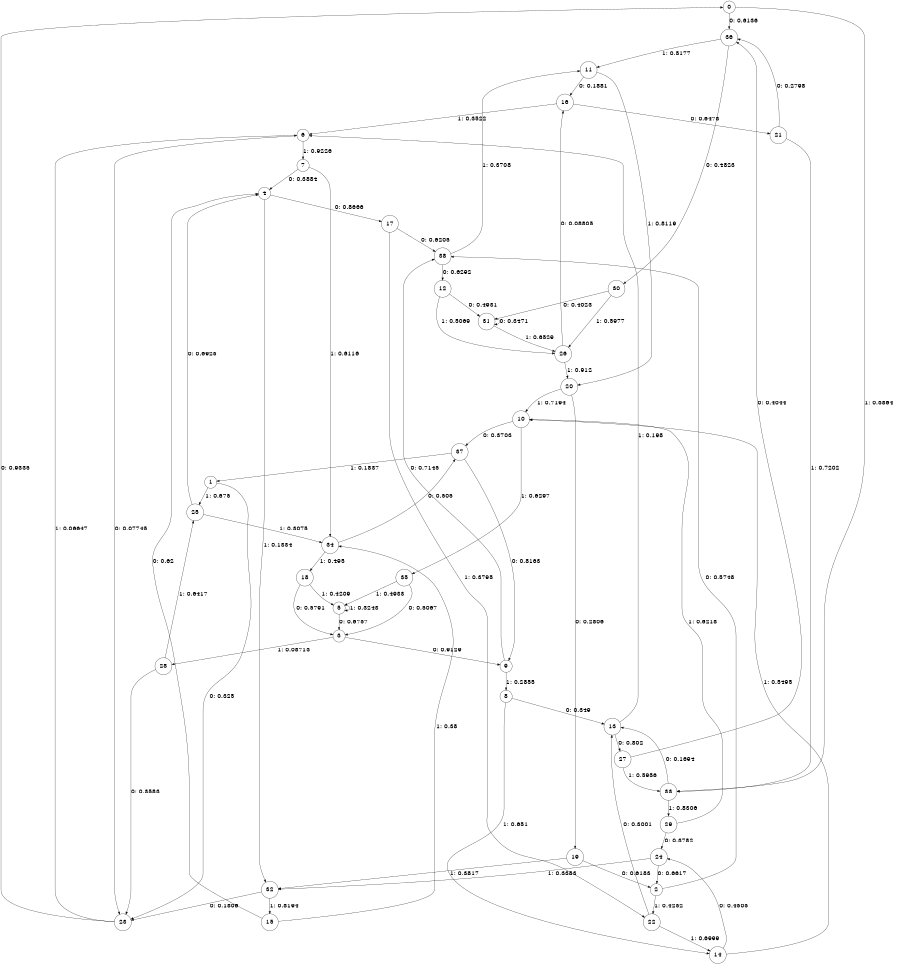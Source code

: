 digraph "ch16concat_phase3_L6" {
size = "6,8.5";
ratio = "fill";
node [shape = circle];
node [fontsize = 24];
edge [fontsize = 24];
0 -> 36 [label = "0: 0.6136   "];
0 -> 33 [label = "1: 0.3864   "];
1 -> 23 [label = "0: 0.325    "];
1 -> 25 [label = "1: 0.675    "];
2 -> 38 [label = "0: 0.5748   "];
2 -> 22 [label = "1: 0.4252   "];
3 -> 9 [label = "0: 0.9129   "];
3 -> 28 [label = "1: 0.08713  "];
4 -> 17 [label = "0: 0.8666   "];
4 -> 32 [label = "1: 0.1334   "];
5 -> 3 [label = "0: 0.6757   "];
5 -> 5 [label = "1: 0.3243   "];
6 -> 23 [label = "0: 0.07745  "];
6 -> 7 [label = "1: 0.9226   "];
7 -> 4 [label = "0: 0.3884   "];
7 -> 34 [label = "1: 0.6116   "];
8 -> 13 [label = "0: 0.349    "];
8 -> 14 [label = "1: 0.651    "];
9 -> 38 [label = "0: 0.7145   "];
9 -> 8 [label = "1: 0.2855   "];
10 -> 37 [label = "0: 0.3703   "];
10 -> 35 [label = "1: 0.6297   "];
11 -> 16 [label = "0: 0.1881   "];
11 -> 20 [label = "1: 0.8119   "];
12 -> 31 [label = "0: 0.4931   "];
12 -> 26 [label = "1: 0.5069   "];
13 -> 27 [label = "0: 0.802    "];
13 -> 6 [label = "1: 0.198    "];
14 -> 24 [label = "0: 0.4505   "];
14 -> 10 [label = "1: 0.5495   "];
15 -> 4 [label = "0: 0.62     "];
15 -> 34 [label = "1: 0.38     "];
16 -> 21 [label = "0: 0.6478   "];
16 -> 6 [label = "1: 0.3522   "];
17 -> 38 [label = "0: 0.6205   "];
17 -> 22 [label = "1: 0.3795   "];
18 -> 3 [label = "0: 0.5791   "];
18 -> 5 [label = "1: 0.4209   "];
19 -> 2 [label = "0: 0.6183   "];
19 -> 32 [label = "1: 0.3817   "];
20 -> 19 [label = "0: 0.2806   "];
20 -> 10 [label = "1: 0.7194   "];
21 -> 36 [label = "0: 0.2798   "];
21 -> 33 [label = "1: 0.7202   "];
22 -> 13 [label = "0: 0.3001   "];
22 -> 14 [label = "1: 0.6999   "];
23 -> 0 [label = "0: 0.9335   "];
23 -> 6 [label = "1: 0.06647  "];
24 -> 2 [label = "0: 0.6617   "];
24 -> 32 [label = "1: 0.3383   "];
25 -> 4 [label = "0: 0.6925   "];
25 -> 34 [label = "1: 0.3075   "];
26 -> 16 [label = "0: 0.08805  "];
26 -> 20 [label = "1: 0.912    "];
27 -> 36 [label = "0: 0.4044   "];
27 -> 33 [label = "1: 0.5956   "];
28 -> 23 [label = "0: 0.3583   "];
28 -> 25 [label = "1: 0.6417   "];
29 -> 24 [label = "0: 0.3782   "];
29 -> 10 [label = "1: 0.6218   "];
30 -> 31 [label = "0: 0.4023   "];
30 -> 26 [label = "1: 0.5977   "];
31 -> 31 [label = "0: 0.3471   "];
31 -> 26 [label = "1: 0.6529   "];
32 -> 23 [label = "0: 0.1806   "];
32 -> 15 [label = "1: 0.8194   "];
33 -> 13 [label = "0: 0.1694   "];
33 -> 29 [label = "1: 0.8306   "];
34 -> 37 [label = "0: 0.505    "];
34 -> 18 [label = "1: 0.495    "];
35 -> 3 [label = "0: 0.5067   "];
35 -> 5 [label = "1: 0.4933   "];
36 -> 30 [label = "0: 0.4823   "];
36 -> 11 [label = "1: 0.5177   "];
37 -> 9 [label = "0: 0.8163   "];
37 -> 1 [label = "1: 0.1837   "];
38 -> 12 [label = "0: 0.6292   "];
38 -> 11 [label = "1: 0.3708   "];
}